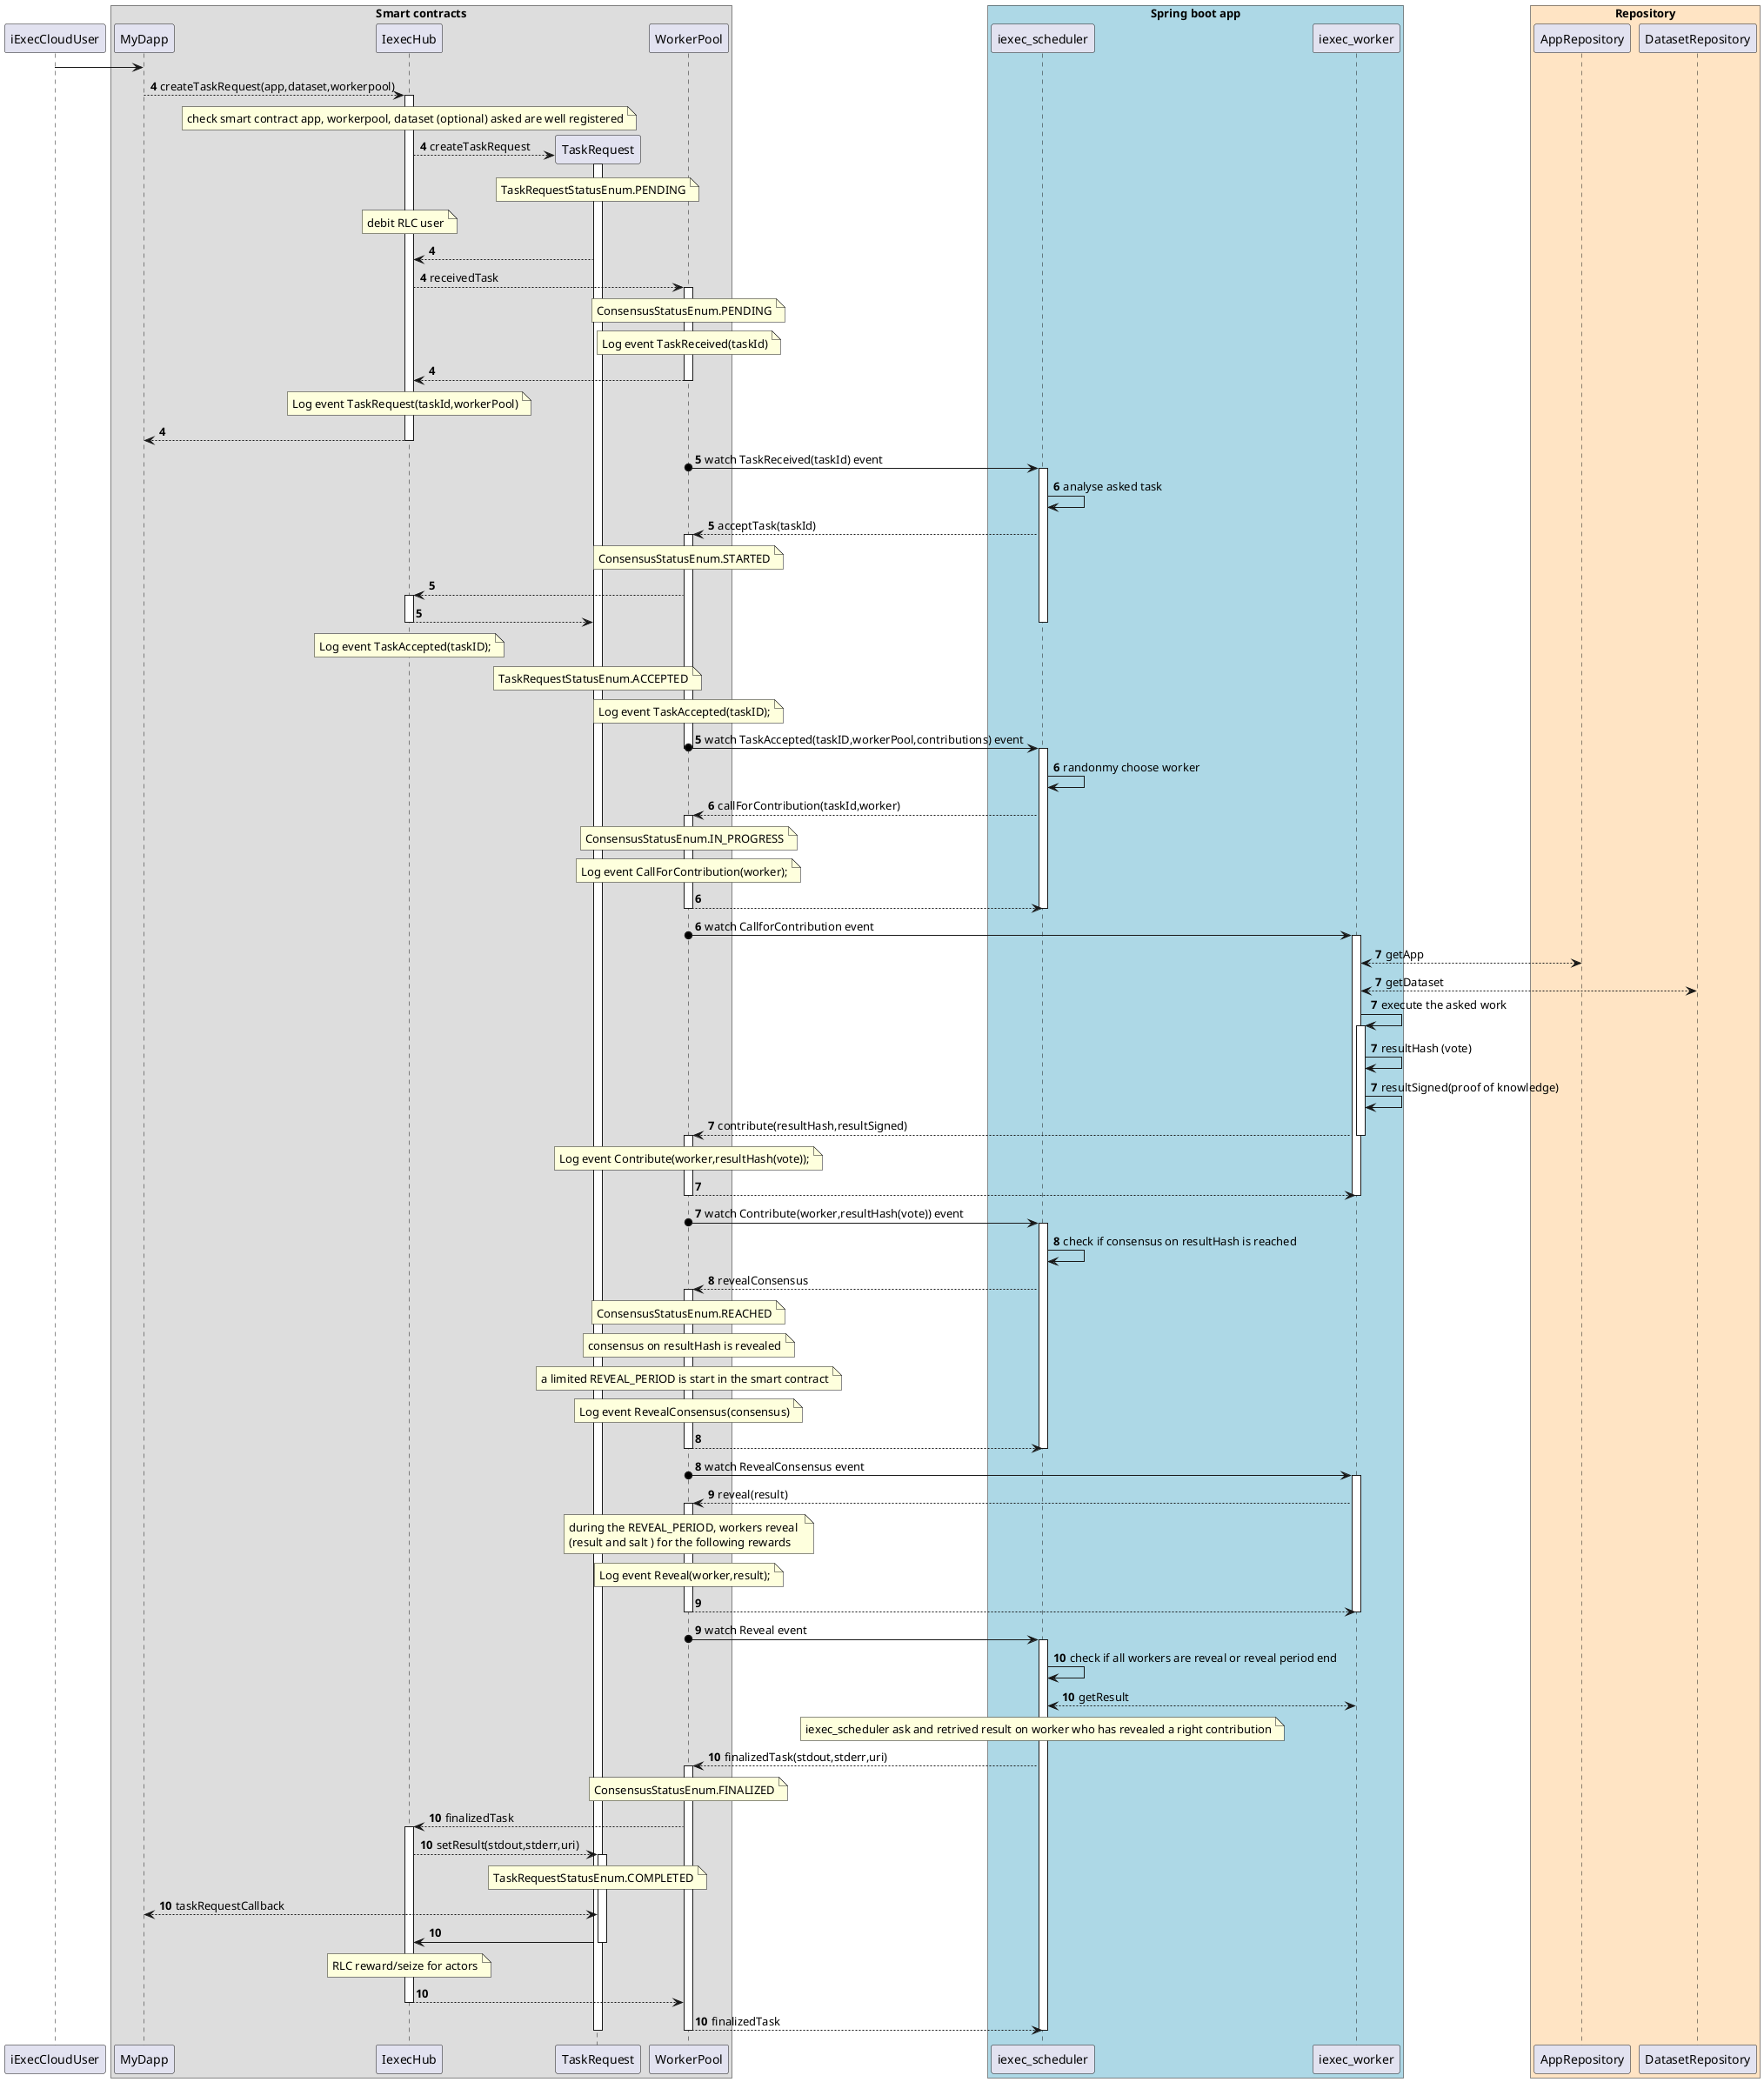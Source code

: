 @startuml

iExecCloudUser -> MyDapp

box "Smart contracts"
	participant MyDapp
	participant IexecHub
	participant TaskRequest
  participant WorkerPool
end box


autonumber 4

MyDapp --> IexecHub: createTaskRequest(app,dataset,workerpool)
activate IexecHub
note over IexecHub : check smart contract app, workerpool, dataset (optional) asked are well registered
create TaskRequest
autonumber 4
IexecHub --> TaskRequest: createTaskRequest
note over TaskRequest :TaskRequestStatusEnum.PENDING
note over IexecHub : debit RLC user
activate TaskRequest
autonumber 4

deactivate TaskRequest
IexecHub <-- TaskRequest
autonumber 4
IexecHub --> WorkerPool :receivedTask
activate WorkerPool
note over WorkerPool :ConsensusStatusEnum.PENDING
note over WorkerPool :Log event TaskReceived(taskId)
autonumber 4
IexecHub <-- WorkerPool
deactivate WorkerPool
autonumber 4



note over IexecHub :Log event TaskRequest(taskId,workerPool)
autonumber 4
MyDapp <-- IexecHub

deactivate IexecHub
WorkerPool o-> iexec_scheduler : watch TaskReceived(taskId) event

activate iexec_scheduler

iexec_scheduler -> iexec_scheduler : analyse asked task

box "Spring boot app" #LightBlue
	participant iexec_scheduler
  participant iexec_worker
end box


box "Repository" #Bisque
	participant AppRepository
    participant DatasetRepository
end box



autonumber 5
iexec_scheduler --> WorkerPool : acceptTask(taskId)
activate WorkerPool
autonumber 5

note over WorkerPool :ConsensusStatusEnum.STARTED
autonumber 5
WorkerPool --> IexecHub
activate IexecHub

autonumber 5
IexecHub --> TaskRequest
note over IexecHub :Log event TaskAccepted(taskID);
deactivate IexecHub

note over TaskRequest :TaskRequestStatusEnum.ACCEPTED

note over WorkerPool :Log event TaskAccepted(taskID);
autonumber 5


deactivate iexec_scheduler
autonumber 5
WorkerPool o-> iexec_scheduler : watch TaskAccepted(taskID,workerPool,contributions) event
deactivate WorkerPool
autonumber 6
activate iexec_scheduler
iexec_scheduler -> iexec_scheduler : randonmy choose worker

autonumber 6
iexec_scheduler  --> WorkerPool : callForContribution(taskId,worker)
activate WorkerPool
note over WorkerPool :ConsensusStatusEnum.IN_PROGRESS
note over WorkerPool :Log event CallForContribution(worker);
autonumber 6
WorkerPool --> iexec_scheduler
deactivate WorkerPool

deactivate iexec_scheduler
autonumber 6
WorkerPool o-> iexec_worker : watch CallforContribution event
activate iexec_worker
iexec_worker  <--> AppRepository : getApp
autonumber 7
autonumber 7
iexec_worker  <--> DatasetRepository : getDataset

autonumber 7
iexec_worker-> iexec_worker: execute the asked work
activate iexec_worker
autonumber 7
iexec_worker-> iexec_worker: resultHash (vote)
autonumber 7
iexec_worker-> iexec_worker: resultSigned(proof of knowledge)
autonumber 7
iexec_worker  --> WorkerPool : contribute(resultHash,resultSigned)
deactivate  iexec_worker


activate WorkerPool
note over WorkerPool :Log event Contribute(worker,resultHash(vote));
deactivate WorkerPool
autonumber 7
WorkerPool  --> iexec_worker
deactivate  iexec_worker
deactivate WorkerPool
autonumber 7
WorkerPool o-> iexec_scheduler : watch Contribute(worker,resultHash(vote)) event
activate iexec_scheduler

autonumber 8
iexec_scheduler -> iexec_scheduler: check if consensus on resultHash is reached
autonumber 8
iexec_scheduler --> WorkerPool : revealConsensus
activate WorkerPool
note over WorkerPool :ConsensusStatusEnum.REACHED
note over WorkerPool :consensus on resultHash is revealed
note over WorkerPool : a limited REVEAL_PERIOD is start in the smart contract
note over WorkerPool :Log event RevealConsensus(consensus)
autonumber 8
WorkerPool --> iexec_scheduler
deactivate iexec_scheduler
deactivate WorkerPool
autonumber 8
WorkerPool o-> iexec_worker : watch RevealConsensus event
activate iexec_worker
autonumber 9
iexec_worker  --> WorkerPool  :reveal(result)
activate WorkerPool
note over WorkerPool : during the REVEAL_PERIOD, workers reveal \n(result and salt ) for the following rewards
note over WorkerPool :Log event Reveal(worker,result);

autonumber 9
WorkerPool  --> iexec_worker
deactivate WorkerPool
deactivate iexec_worker
autonumber 9
WorkerPool o-> iexec_scheduler : watch Reveal event
activate iexec_scheduler

autonumber 10
iexec_scheduler -> iexec_scheduler : check if all workers are reveal or reveal period end
autonumber 10
iexec_scheduler  <--> iexec_worker  : getResult
note over iexec_scheduler : iexec_scheduler ask and retrived result on worker who has revealed a right contribution

autonumber 10
iexec_scheduler --> WorkerPool : finalizedTask(stdout,stderr,uri)
activate WorkerPool
autonumber 10
note over WorkerPool : ConsensusStatusEnum.FINALIZED
autonumber 10
WorkerPool --> IexecHub :finalizedTask
autonumber 10
activate IexecHub

IexecHub --> TaskRequest :setResult(stdout,stderr,uri)
activate TaskRequest
autonumber 10
note over TaskRequest : TaskRequestStatusEnum.COMPLETED
TaskRequest <--> MyDapp : taskRequestCallback
autonumber 10
TaskRequest -> IexecHub

deactivate TaskRequest
note over IexecHub : RLC reward/seize for actors
autonumber 10
IexecHub --> WorkerPool
deactivate IexecHub
autonumber 10
WorkerPool --> iexec_scheduler : finalizedTask
deactivate WorkerPool
deactivate iexec_scheduler
deactivate TaskRequest
@enduml
